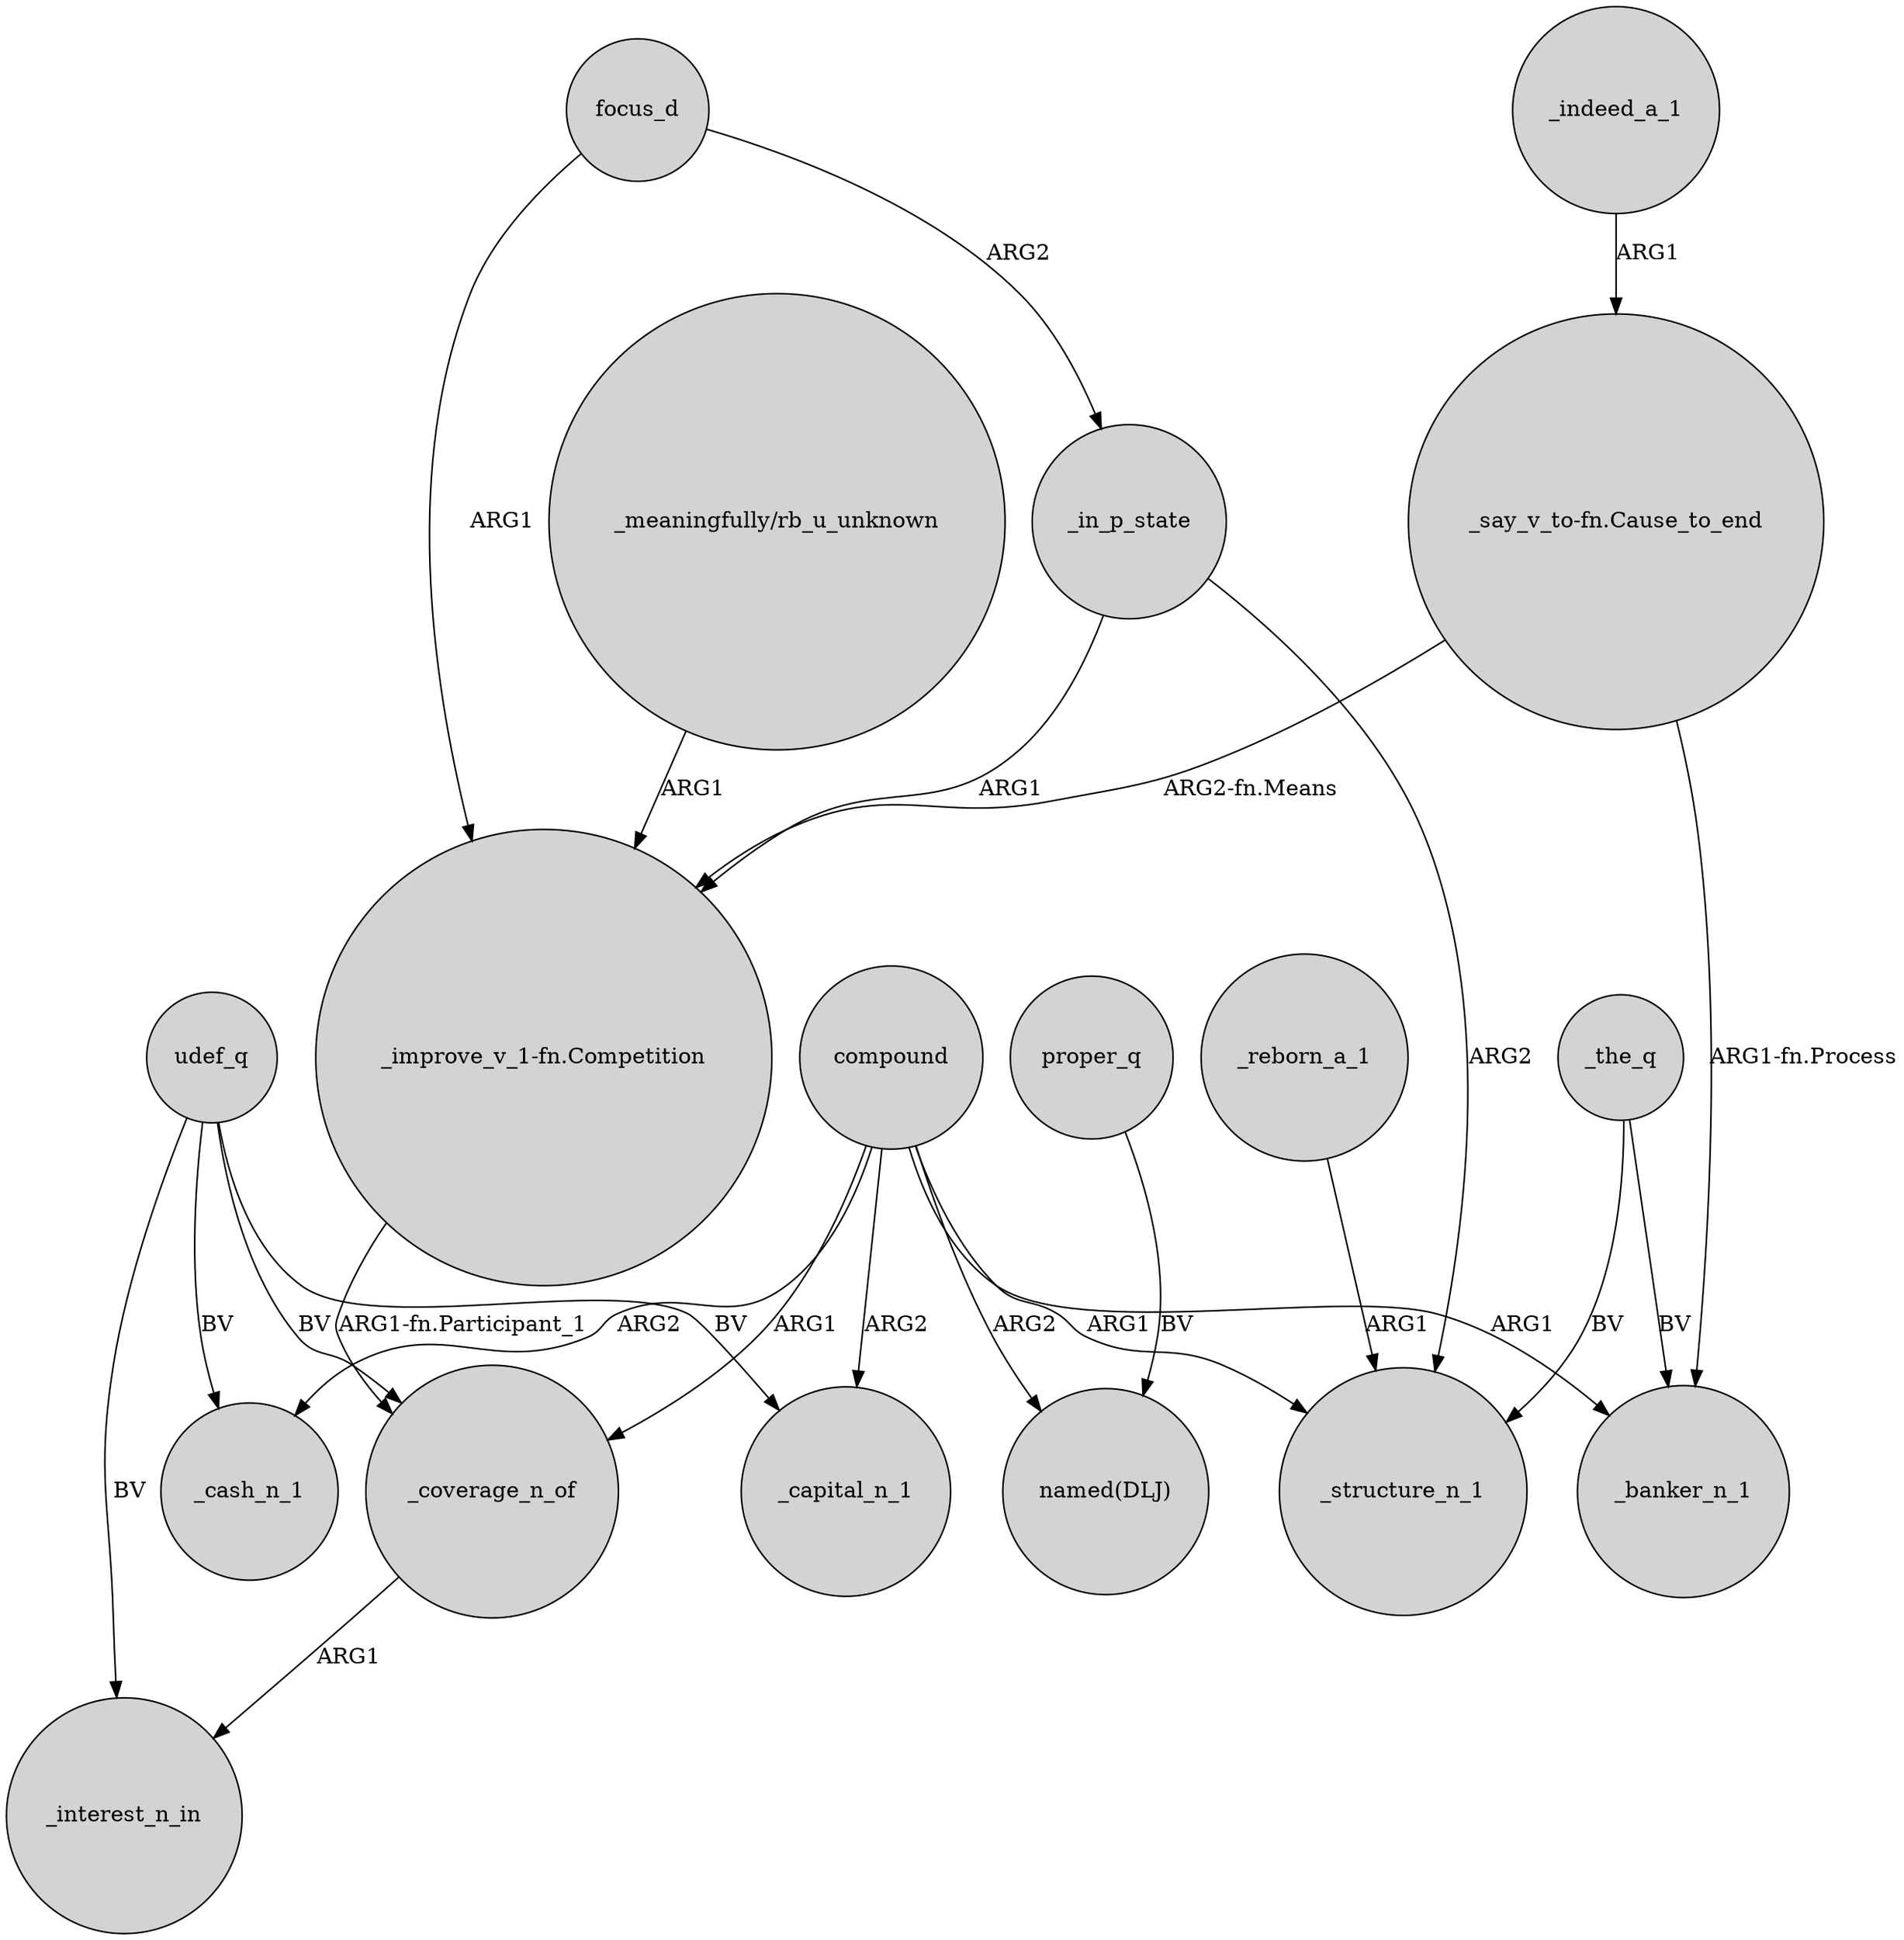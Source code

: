 digraph {
	node [shape=circle style=filled]
	"_say_v_to-fn.Cause_to_end" -> "_improve_v_1-fn.Competition" [label="ARG2-fn.Means"]
	udef_q -> _coverage_n_of [label=BV]
	udef_q -> _cash_n_1 [label=BV]
	focus_d -> _in_p_state [label=ARG2]
	"_say_v_to-fn.Cause_to_end" -> _banker_n_1 [label="ARG1-fn.Process"]
	"_improve_v_1-fn.Competition" -> _coverage_n_of [label="ARG1-fn.Participant_1"]
	compound -> _cash_n_1 [label=ARG2]
	_in_p_state -> _structure_n_1 [label=ARG2]
	_in_p_state -> "_improve_v_1-fn.Competition" [label=ARG1]
	_reborn_a_1 -> _structure_n_1 [label=ARG1]
	proper_q -> "named(DLJ)" [label=BV]
	_the_q -> _structure_n_1 [label=BV]
	compound -> _structure_n_1 [label=ARG1]
	_coverage_n_of -> _interest_n_in [label=ARG1]
	udef_q -> _capital_n_1 [label=BV]
	focus_d -> "_improve_v_1-fn.Competition" [label=ARG1]
	_indeed_a_1 -> "_say_v_to-fn.Cause_to_end" [label=ARG1]
	compound -> _coverage_n_of [label=ARG1]
	compound -> _banker_n_1 [label=ARG1]
	udef_q -> _interest_n_in [label=BV]
	compound -> _capital_n_1 [label=ARG2]
	_the_q -> _banker_n_1 [label=BV]
	compound -> "named(DLJ)" [label=ARG2]
	"_meaningfully/rb_u_unknown" -> "_improve_v_1-fn.Competition" [label=ARG1]
}
